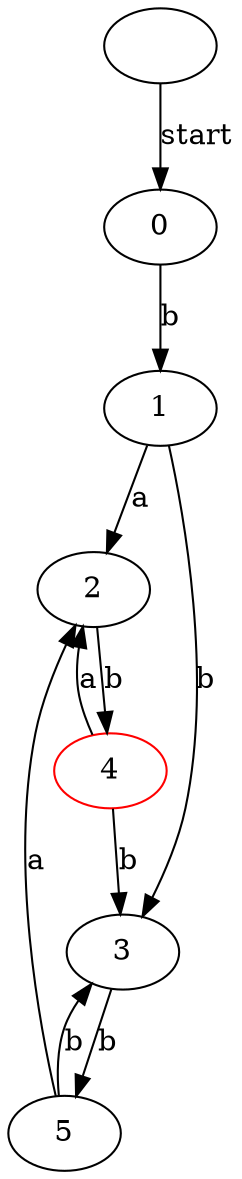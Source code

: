 // NFAtoDFA
digraph {
	0 [label=0]
	0 -> 1 [label=b]
	1 [label=1]
	1 -> 2 [label=a]
	1 -> 3 [label=b]
	2 [label=2]
	2 -> 4 [label=b]
	3 [label=3]
	3 -> 5 [label=b]
	4 [label=4 color=red]
	4 -> 2 [label=a]
	4 -> 3 [label=b]
	5 [label=5]
	5 -> 2 [label=a]
	5 -> 3 [label=b]
	"" -> 0 [label=start]
}
